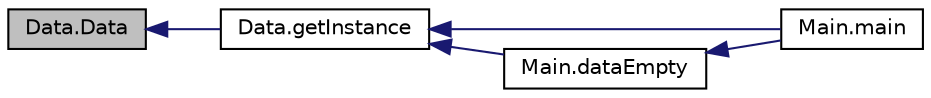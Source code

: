 digraph "Data.Data"
{
  edge [fontname="Helvetica",fontsize="10",labelfontname="Helvetica",labelfontsize="10"];
  node [fontname="Helvetica",fontsize="10",shape=record];
  rankdir="LR";
  Node1 [label="Data.Data",height=0.2,width=0.4,color="black", fillcolor="grey75", style="filled", fontcolor="black"];
  Node1 -> Node2 [dir="back",color="midnightblue",fontsize="10",style="solid",fontname="Helvetica"];
  Node2 [label="Data.getInstance",height=0.2,width=0.4,color="black", fillcolor="white", style="filled",URL="$dc/d07/class_data.html#a27528b605620f49e1bd82b8ce7ff31be"];
  Node2 -> Node3 [dir="back",color="midnightblue",fontsize="10",style="solid",fontname="Helvetica"];
  Node3 [label="Main.main",height=0.2,width=0.4,color="black", fillcolor="white", style="filled",URL="$d0/d4b/class_main.html#a8a5d0f827edddff706cc0e6740d0579a"];
  Node2 -> Node4 [dir="back",color="midnightblue",fontsize="10",style="solid",fontname="Helvetica"];
  Node4 [label="Main.dataEmpty",height=0.2,width=0.4,color="black", fillcolor="white", style="filled",URL="$d0/d4b/class_main.html#a6c9f248db7c5afa42903c22eaba39d4d"];
  Node4 -> Node3 [dir="back",color="midnightblue",fontsize="10",style="solid",fontname="Helvetica"];
}
